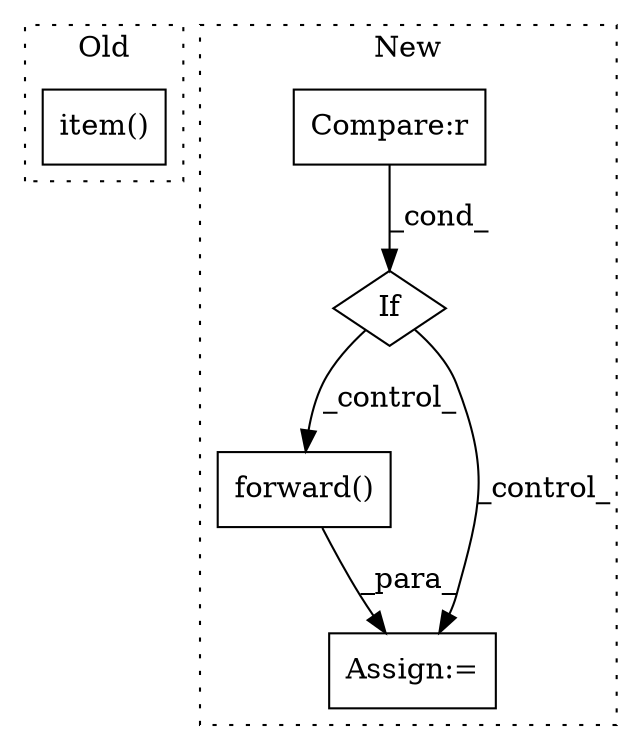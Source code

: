 digraph G {
subgraph cluster0 {
1 [label="item()" a="75" s="3898" l="11" shape="box"];
label = "Old";
style="dotted";
}
subgraph cluster1 {
2 [label="forward()" a="75" s="5678,5696" l="13,1" shape="box"];
3 [label="If" a="96" s="5570" l="3" shape="diamond"];
4 [label="Compare:r" a="40" s="5573" l="28" shape="box"];
5 [label="Assign:=" a="68" s="5671" l="7" shape="box"];
label = "New";
style="dotted";
}
2 -> 5 [label="_para_"];
3 -> 2 [label="_control_"];
3 -> 5 [label="_control_"];
4 -> 3 [label="_cond_"];
}